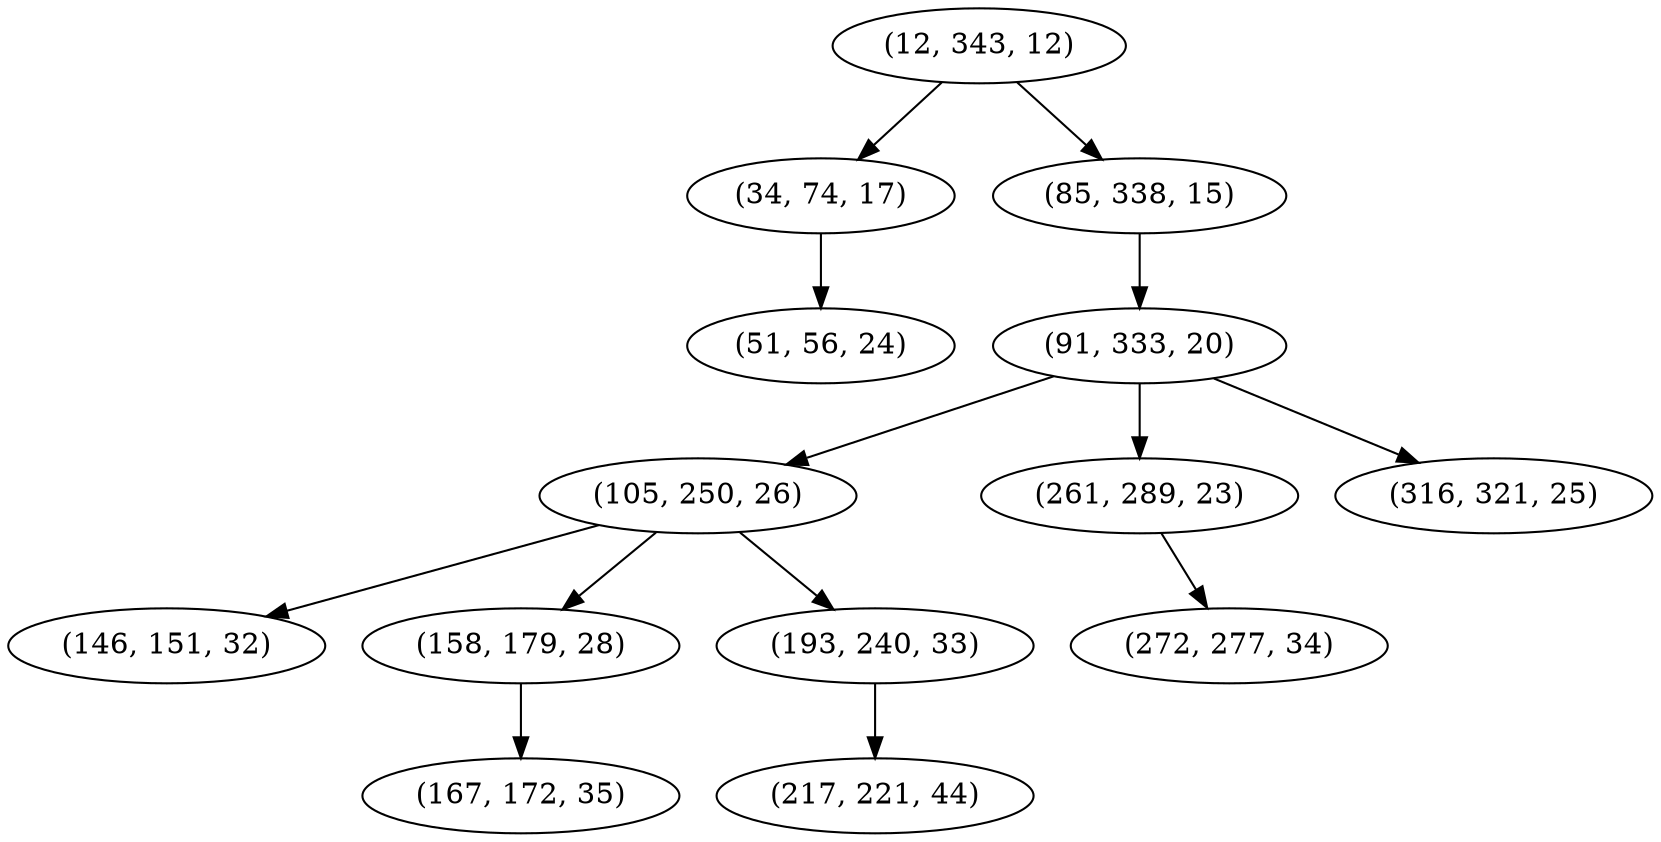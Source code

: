 digraph tree {
    "(12, 343, 12)";
    "(34, 74, 17)";
    "(51, 56, 24)";
    "(85, 338, 15)";
    "(91, 333, 20)";
    "(105, 250, 26)";
    "(146, 151, 32)";
    "(158, 179, 28)";
    "(167, 172, 35)";
    "(193, 240, 33)";
    "(217, 221, 44)";
    "(261, 289, 23)";
    "(272, 277, 34)";
    "(316, 321, 25)";
    "(12, 343, 12)" -> "(34, 74, 17)";
    "(12, 343, 12)" -> "(85, 338, 15)";
    "(34, 74, 17)" -> "(51, 56, 24)";
    "(85, 338, 15)" -> "(91, 333, 20)";
    "(91, 333, 20)" -> "(105, 250, 26)";
    "(91, 333, 20)" -> "(261, 289, 23)";
    "(91, 333, 20)" -> "(316, 321, 25)";
    "(105, 250, 26)" -> "(146, 151, 32)";
    "(105, 250, 26)" -> "(158, 179, 28)";
    "(105, 250, 26)" -> "(193, 240, 33)";
    "(158, 179, 28)" -> "(167, 172, 35)";
    "(193, 240, 33)" -> "(217, 221, 44)";
    "(261, 289, 23)" -> "(272, 277, 34)";
}
